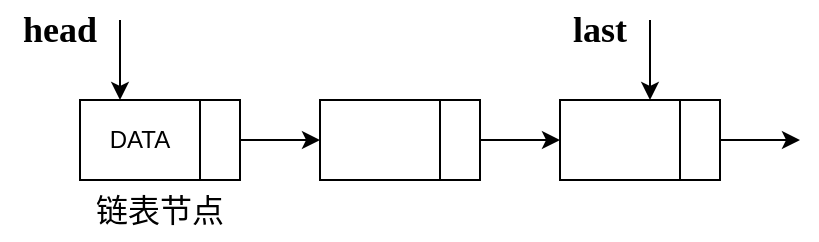 <mxfile version="22.1.11" type="device">
  <diagram name="第 1 页" id="0IEI_BoTUsSnZ7O2o4PN">
    <mxGraphModel dx="794" dy="519" grid="1" gridSize="10" guides="1" tooltips="1" connect="1" arrows="1" fold="1" page="1" pageScale="1" pageWidth="827" pageHeight="1169" math="0" shadow="0">
      <root>
        <mxCell id="0" />
        <mxCell id="1" parent="0" />
        <mxCell id="AjEExTbRafSLeKkOGlqc-3" value="" style="group" vertex="1" connectable="0" parent="1">
          <mxGeometry x="160" y="240" width="120" height="70" as="geometry" />
        </mxCell>
        <mxCell id="AjEExTbRafSLeKkOGlqc-1" value="" style="rounded=0;whiteSpace=wrap;html=1;fillColor=none;" vertex="1" parent="AjEExTbRafSLeKkOGlqc-3">
          <mxGeometry width="80" height="40" as="geometry" />
        </mxCell>
        <mxCell id="AjEExTbRafSLeKkOGlqc-2" value="" style="rounded=0;whiteSpace=wrap;html=1;fillColor=none;" vertex="1" parent="AjEExTbRafSLeKkOGlqc-3">
          <mxGeometry x="60" width="20" height="40" as="geometry" />
        </mxCell>
        <mxCell id="AjEExTbRafSLeKkOGlqc-4" value="DATA" style="rounded=0;whiteSpace=wrap;html=1;fillColor=none;" vertex="1" parent="AjEExTbRafSLeKkOGlqc-3">
          <mxGeometry width="60" height="40" as="geometry" />
        </mxCell>
        <mxCell id="AjEExTbRafSLeKkOGlqc-20" value="&lt;font style=&quot;font-size: 16px;&quot;&gt;链表节点&lt;/font&gt;" style="text;html=1;strokeColor=none;fillColor=none;align=center;verticalAlign=middle;whiteSpace=wrap;rounded=0;" vertex="1" parent="AjEExTbRafSLeKkOGlqc-3">
          <mxGeometry y="40" width="80" height="30" as="geometry" />
        </mxCell>
        <mxCell id="AjEExTbRafSLeKkOGlqc-6" value="" style="group" vertex="1" connectable="0" parent="1">
          <mxGeometry x="280" y="240" width="120" height="60" as="geometry" />
        </mxCell>
        <mxCell id="AjEExTbRafSLeKkOGlqc-7" value="" style="rounded=0;whiteSpace=wrap;html=1;fillColor=none;" vertex="1" parent="AjEExTbRafSLeKkOGlqc-6">
          <mxGeometry width="80" height="40" as="geometry" />
        </mxCell>
        <mxCell id="AjEExTbRafSLeKkOGlqc-8" value="" style="rounded=0;whiteSpace=wrap;html=1;fillColor=none;" vertex="1" parent="AjEExTbRafSLeKkOGlqc-6">
          <mxGeometry x="60" width="20" height="40" as="geometry" />
        </mxCell>
        <mxCell id="AjEExTbRafSLeKkOGlqc-9" value="" style="rounded=0;whiteSpace=wrap;html=1;fillColor=none;" vertex="1" parent="AjEExTbRafSLeKkOGlqc-6">
          <mxGeometry width="60" height="40" as="geometry" />
        </mxCell>
        <mxCell id="AjEExTbRafSLeKkOGlqc-10" value="" style="group" vertex="1" connectable="0" parent="1">
          <mxGeometry x="400" y="240" width="120" height="60" as="geometry" />
        </mxCell>
        <mxCell id="AjEExTbRafSLeKkOGlqc-11" value="" style="rounded=0;whiteSpace=wrap;html=1;fillColor=none;" vertex="1" parent="AjEExTbRafSLeKkOGlqc-10">
          <mxGeometry width="80" height="40" as="geometry" />
        </mxCell>
        <mxCell id="AjEExTbRafSLeKkOGlqc-18" style="edgeStyle=orthogonalEdgeStyle;rounded=0;orthogonalLoop=1;jettySize=auto;html=1;exitX=1;exitY=0.5;exitDx=0;exitDy=0;" edge="1" parent="AjEExTbRafSLeKkOGlqc-10" source="AjEExTbRafSLeKkOGlqc-12">
          <mxGeometry relative="1" as="geometry">
            <mxPoint x="120" y="20" as="targetPoint" />
          </mxGeometry>
        </mxCell>
        <mxCell id="AjEExTbRafSLeKkOGlqc-12" value="" style="rounded=0;whiteSpace=wrap;html=1;fillColor=none;" vertex="1" parent="AjEExTbRafSLeKkOGlqc-10">
          <mxGeometry x="60" width="20" height="40" as="geometry" />
        </mxCell>
        <mxCell id="AjEExTbRafSLeKkOGlqc-13" value="" style="rounded=0;whiteSpace=wrap;html=1;fillColor=none;" vertex="1" parent="AjEExTbRafSLeKkOGlqc-10">
          <mxGeometry width="60" height="40" as="geometry" />
        </mxCell>
        <mxCell id="AjEExTbRafSLeKkOGlqc-15" value="" style="endArrow=classic;html=1;rounded=0;" edge="1" parent="1">
          <mxGeometry width="50" height="50" relative="1" as="geometry">
            <mxPoint x="180" y="200" as="sourcePoint" />
            <mxPoint x="180" y="240" as="targetPoint" />
          </mxGeometry>
        </mxCell>
        <mxCell id="AjEExTbRafSLeKkOGlqc-16" style="edgeStyle=orthogonalEdgeStyle;rounded=0;orthogonalLoop=1;jettySize=auto;html=1;exitX=1;exitY=0.5;exitDx=0;exitDy=0;entryX=0;entryY=0.5;entryDx=0;entryDy=0;" edge="1" parent="1" source="AjEExTbRafSLeKkOGlqc-2" target="AjEExTbRafSLeKkOGlqc-9">
          <mxGeometry relative="1" as="geometry" />
        </mxCell>
        <mxCell id="AjEExTbRafSLeKkOGlqc-17" style="edgeStyle=orthogonalEdgeStyle;rounded=0;orthogonalLoop=1;jettySize=auto;html=1;exitX=1;exitY=0.5;exitDx=0;exitDy=0;entryX=0;entryY=0.5;entryDx=0;entryDy=0;" edge="1" parent="1" source="AjEExTbRafSLeKkOGlqc-8" target="AjEExTbRafSLeKkOGlqc-13">
          <mxGeometry relative="1" as="geometry" />
        </mxCell>
        <mxCell id="AjEExTbRafSLeKkOGlqc-19" value="&lt;font size=&quot;1&quot; face=&quot;Times New Roman&quot; style=&quot;&quot;&gt;&lt;b style=&quot;font-size: 18px;&quot;&gt;head&lt;/b&gt;&lt;/font&gt;" style="text;html=1;strokeColor=none;fillColor=none;align=center;verticalAlign=middle;whiteSpace=wrap;rounded=0;" vertex="1" parent="1">
          <mxGeometry x="120" y="190" width="60" height="30" as="geometry" />
        </mxCell>
        <mxCell id="AjEExTbRafSLeKkOGlqc-21" value="&lt;font size=&quot;1&quot; face=&quot;Times New Roman&quot; style=&quot;&quot;&gt;&lt;b style=&quot;font-size: 18px;&quot;&gt;last&lt;/b&gt;&lt;/font&gt;" style="text;html=1;strokeColor=none;fillColor=none;align=center;verticalAlign=middle;whiteSpace=wrap;rounded=0;" vertex="1" parent="1">
          <mxGeometry x="390" y="190" width="60" height="30" as="geometry" />
        </mxCell>
        <mxCell id="AjEExTbRafSLeKkOGlqc-22" value="" style="endArrow=classic;html=1;rounded=0;entryX=0.75;entryY=0;entryDx=0;entryDy=0;" edge="1" parent="1" target="AjEExTbRafSLeKkOGlqc-13">
          <mxGeometry width="50" height="50" relative="1" as="geometry">
            <mxPoint x="445" y="200" as="sourcePoint" />
            <mxPoint x="190" y="250" as="targetPoint" />
          </mxGeometry>
        </mxCell>
      </root>
    </mxGraphModel>
  </diagram>
</mxfile>
